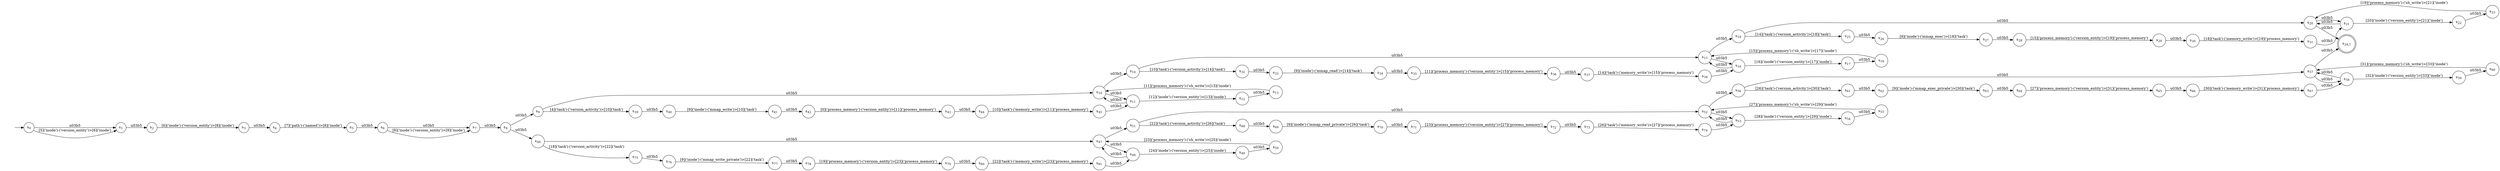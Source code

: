 digraph NFA {
    rankdir = LR;
    I [style = invis];
    I -> S0;
    S0 [label = <s<sub>0</sub>>, shape = circle];
    S1 [label = <s<sub>1</sub>>, shape = circle];
    S2 [label = <s<sub>2</sub>>, shape = circle];
    S3 [label = <s<sub>3</sub>>, shape = circle];
    S4 [label = <s<sub>4</sub>>, shape = circle];
    S5 [label = <s<sub>5</sub>>, shape = circle];
    S6 [label = <s<sub>6</sub>>, shape = circle];
    S7 [label = <s<sub>7</sub>>, shape = circle];
    S8 [label = <s<sub>8</sub>>, shape = circle];
    S9 [label = <s<sub>9</sub>>, shape = circle];
    S10 [label = <s<sub>10</sub>>, shape = circle];
    S11 [label = <s<sub>11</sub>>, shape = circle];
    S11 -> S10 [label = "\u03b5"];
    S12 [label = <s<sub>12</sub>>, shape = circle];
    S13 [label = <s<sub>13</sub>>, shape = circle];
    S13 -> S10 [label = "[11]('process_memory')-('sh_write')>[13]('inode')"];
    S12 -> S13 [label = "\u03b5"];
    S11 -> S12 [label = "[12]('inode')-('version_entity')>[13]('inode')"];
    S10 -> S11 [label = "\u03b5"];
    S14 [label = <s<sub>14</sub>>, shape = circle];
    S15 [label = <s<sub>15</sub>>, shape = circle];
    S16 [label = <s<sub>16</sub>>, shape = circle];
    S16 -> S15 [label = "\u03b5"];
    S17 [label = <s<sub>17</sub>>, shape = circle];
    S18 [label = <s<sub>18</sub>>, shape = circle];
    S18 -> S15 [label = "[15]('process_memory')-('sh_write')>[17]('inode')"];
    S17 -> S18 [label = "\u03b5"];
    S16 -> S17 [label = "[16]('inode')-('version_entity')>[17]('inode')"];
    S15 -> S16 [label = "\u03b5"];
    S19 [label = <s<sub>19</sub>>, shape = circle];
    S20 [label = <s<sub>20</sub>>, shape = circle];
    S21 [label = <s<sub>21</sub>>, shape = circle];
    S21 -> S20 [label = "\u03b5"];
    S22 [label = <s<sub>22</sub>>, shape = circle];
    S23 [label = <s<sub>23</sub>>, shape = circle];
    S23 -> S20 [label = "[19]('process_memory')-('sh_write')>[21]('inode')"];
    S22 -> S23 [label = "\u03b5"];
    S21 -> S22 [label = "[20]('inode')-('version_entity')>[21]('inode')"];
    S20 -> S21 [label = "\u03b5"];
    S24 [label = <s<sub>24,1</sub>>, shape = circle, peripheries = 2];
    S20 -> S24 [label = "\u03b5"];
    S19 -> S20 [label = "\u03b5"];
    S25 [label = <s<sub>25</sub>>, shape = circle];
    S26 [label = <s<sub>26</sub>>, shape = circle];
    S27 [label = <s<sub>27</sub>>, shape = circle];
    S28 [label = <s<sub>28</sub>>, shape = circle];
    S29 [label = <s<sub>29</sub>>, shape = circle];
    S30 [label = <s<sub>30</sub>>, shape = circle];
    S31 [label = <s<sub>31</sub>>, shape = circle];
    S31 -> S21 [label = "\u03b5"];
    S30 -> S31 [label = "[18]('task')-('memory_write')>[19]('process_memory')"];
    S29 -> S30 [label = "\u03b5"];
    S28 -> S29 [label = "[15]('process_memory')-('version_entity')>[19]('process_memory')"];
    S27 -> S28 [label = "\u03b5"];
    S26 -> S27 [label = "[9]('inode')-('mmap_exec')>[18]('task')"];
    S25 -> S26 [label = "\u03b5"];
    S19 -> S25 [label = "[14]('task')-('version_activity')>[18]('task')"];
    S15 -> S19 [label = "\u03b5"];
    S14 -> S15 [label = "\u03b5"];
    S32 [label = <s<sub>32</sub>>, shape = circle];
    S33 [label = <s<sub>33</sub>>, shape = circle];
    S34 [label = <s<sub>34</sub>>, shape = circle];
    S35 [label = <s<sub>35</sub>>, shape = circle];
    S36 [label = <s<sub>36</sub>>, shape = circle];
    S37 [label = <s<sub>37</sub>>, shape = circle];
    S38 [label = <s<sub>38</sub>>, shape = circle];
    S38 -> S16 [label = "\u03b5"];
    S37 -> S38 [label = "[14]('task')-('memory_write')>[15]('process_memory')"];
    S36 -> S37 [label = "\u03b5"];
    S35 -> S36 [label = "[11]('process_memory')-('version_entity')>[15]('process_memory')"];
    S34 -> S35 [label = "\u03b5"];
    S33 -> S34 [label = "[9]('inode')-('mmap_read')>[14]('task')"];
    S32 -> S33 [label = "\u03b5"];
    S14 -> S32 [label = "[10]('task')-('version_activity')>[14]('task')"];
    S10 -> S14 [label = "\u03b5"];
    S9 -> S10 [label = "\u03b5"];
    S39 [label = <s<sub>39</sub>>, shape = circle];
    S40 [label = <s<sub>40</sub>>, shape = circle];
    S41 [label = <s<sub>41</sub>>, shape = circle];
    S42 [label = <s<sub>42</sub>>, shape = circle];
    S43 [label = <s<sub>43</sub>>, shape = circle];
    S44 [label = <s<sub>44</sub>>, shape = circle];
    S45 [label = <s<sub>45</sub>>, shape = circle];
    S45 -> S11 [label = "\u03b5"];
    S44 -> S45 [label = "[10]('task')-('memory_write')>[11]('process_memory')"];
    S43 -> S44 [label = "\u03b5"];
    S42 -> S43 [label = "[0]('process_memory')-('version_entity')>[11]('process_memory')"];
    S41 -> S42 [label = "\u03b5"];
    S40 -> S41 [label = "[9]('inode')-('mmap_write')>[10]('task')"];
    S39 -> S40 [label = "\u03b5"];
    S9 -> S39 [label = "[4]('task')-('version_activity')>[10]('task')"];
    S8 -> S9 [label = "\u03b5"];
    S46 [label = <s<sub>46</sub>>, shape = circle];
    S47 [label = <s<sub>47</sub>>, shape = circle];
    S48 [label = <s<sub>48</sub>>, shape = circle];
    S48 -> S47 [label = "\u03b5"];
    S49 [label = <s<sub>49</sub>>, shape = circle];
    S50 [label = <s<sub>50</sub>>, shape = circle];
    S50 -> S47 [label = "[23]('process_memory')-('sh_write')>[25]('inode')"];
    S49 -> S50 [label = "\u03b5"];
    S48 -> S49 [label = "[24]('inode')-('version_entity')>[25]('inode')"];
    S47 -> S48 [label = "\u03b5"];
    S51 [label = <s<sub>51</sub>>, shape = circle];
    S52 [label = <s<sub>52</sub>>, shape = circle];
    S53 [label = <s<sub>53</sub>>, shape = circle];
    S53 -> S52 [label = "\u03b5"];
    S54 [label = <s<sub>54</sub>>, shape = circle];
    S55 [label = <s<sub>55</sub>>, shape = circle];
    S55 -> S52 [label = "[27]('process_memory')-('sh_write')>[29]('inode')"];
    S54 -> S55 [label = "\u03b5"];
    S53 -> S54 [label = "[28]('inode')-('version_entity')>[29]('inode')"];
    S52 -> S53 [label = "\u03b5"];
    S56 [label = <s<sub>56</sub>>, shape = circle];
    S57 [label = <s<sub>57</sub>>, shape = circle];
    S57 -> S24 [label = "\u03b5"];
    S58 [label = <s<sub>58</sub>>, shape = circle];
    S59 [label = <s<sub>59</sub>>, shape = circle];
    S60 [label = <s<sub>60</sub>>, shape = circle];
    S60 -> S57 [label = "[31]('process_memory')-('sh_write')>[33]('inode')"];
    S59 -> S60 [label = "\u03b5"];
    S58 -> S59 [label = "[32]('inode')-('version_entity')>[33]('inode')"];
    S58 -> S57 [label = "\u03b5"];
    S57 -> S58 [label = "\u03b5"];
    S56 -> S57 [label = "\u03b5"];
    S61 [label = <s<sub>61</sub>>, shape = circle];
    S62 [label = <s<sub>62</sub>>, shape = circle];
    S63 [label = <s<sub>63</sub>>, shape = circle];
    S64 [label = <s<sub>64</sub>>, shape = circle];
    S65 [label = <s<sub>65</sub>>, shape = circle];
    S66 [label = <s<sub>66</sub>>, shape = circle];
    S67 [label = <s<sub>67</sub>>, shape = circle];
    S67 -> S58 [label = "\u03b5"];
    S66 -> S67 [label = "[30]('task')-('memory_write')>[31]('process_memory')"];
    S65 -> S66 [label = "\u03b5"];
    S64 -> S65 [label = "[27]('process_memory')-('version_entity')>[31]('process_memory')"];
    S63 -> S64 [label = "\u03b5"];
    S62 -> S63 [label = "[9]('inode')-('mmap_exec_private')>[30]('task')"];
    S61 -> S62 [label = "\u03b5"];
    S56 -> S61 [label = "[26]('task')-('version_activity')>[30]('task')"];
    S52 -> S56 [label = "\u03b5"];
    S51 -> S52 [label = "\u03b5"];
    S68 [label = <s<sub>68</sub>>, shape = circle];
    S69 [label = <s<sub>69</sub>>, shape = circle];
    S70 [label = <s<sub>70</sub>>, shape = circle];
    S71 [label = <s<sub>71</sub>>, shape = circle];
    S72 [label = <s<sub>72</sub>>, shape = circle];
    S73 [label = <s<sub>73</sub>>, shape = circle];
    S74 [label = <s<sub>74</sub>>, shape = circle];
    S74 -> S53 [label = "\u03b5"];
    S73 -> S74 [label = "[26]('task')-('memory_write')>[27]('process_memory')"];
    S72 -> S73 [label = "\u03b5"];
    S71 -> S72 [label = "[23]('process_memory')-('version_entity')>[27]('process_memory')"];
    S70 -> S71 [label = "\u03b5"];
    S69 -> S70 [label = "[9]('inode')-('mmap_read_private')>[26]('task')"];
    S68 -> S69 [label = "\u03b5"];
    S51 -> S68 [label = "[22]('task')-('version_activity')>[26]('task')"];
    S47 -> S51 [label = "\u03b5"];
    S46 -> S47 [label = "\u03b5"];
    S75 [label = <s<sub>75</sub>>, shape = circle];
    S76 [label = <s<sub>76</sub>>, shape = circle];
    S77 [label = <s<sub>77</sub>>, shape = circle];
    S78 [label = <s<sub>78</sub>>, shape = circle];
    S79 [label = <s<sub>79</sub>>, shape = circle];
    S80 [label = <s<sub>80</sub>>, shape = circle];
    S81 [label = <s<sub>81</sub>>, shape = circle];
    S81 -> S48 [label = "\u03b5"];
    S80 -> S81 [label = "[22]('task')-('memory_write')>[23]('process_memory')"];
    S79 -> S80 [label = "\u03b5"];
    S78 -> S79 [label = "[19]('process_memory')-('version_entity')>[23]('process_memory')"];
    S77 -> S78 [label = "\u03b5"];
    S76 -> S77 [label = "[9]('inode')-('mmap_write_private')>[22]('task')"];
    S75 -> S76 [label = "\u03b5"];
    S46 -> S75 [label = "[18]('task')-('version_activity')>[22]('task')"];
    S8 -> S46 [label = "\u03b5"];
    S7 -> S8 [label = "\u03b5"];
    S6 -> S7 [label = "\u03b5"];
    S6 -> S7 [label = "[8]('inode')-('version_entity')>[9]('inode')"];
    S5 -> S6 [label = "\u03b5"];
    S4 -> S5 [label = "[7]('path')-('named')>[8]('inode')"];
    S3 -> S4 [label = "\u03b5"];
    S2 -> S3 [label = "[6]('inode')-('version_entity')>[8]('inode')"];
    S1 -> S2 [label = "\u03b5"];
    S0 -> S1 [label = "\u03b5"];
    S0 -> S1 [label = "[5]('inode')-('version_entity')>[6]('inode')"];
}

